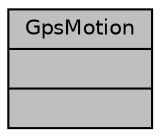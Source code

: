 digraph "GpsMotion"
{
  edge [fontname="Helvetica",fontsize="10",labelfontname="Helvetica",labelfontsize="10"];
  node [fontname="Helvetica",fontsize="10",shape=record];
  Node1 [label="{GpsMotion\n||}",height=0.2,width=0.4,color="black", fillcolor="grey75", style="filled", fontcolor="black"];
}

